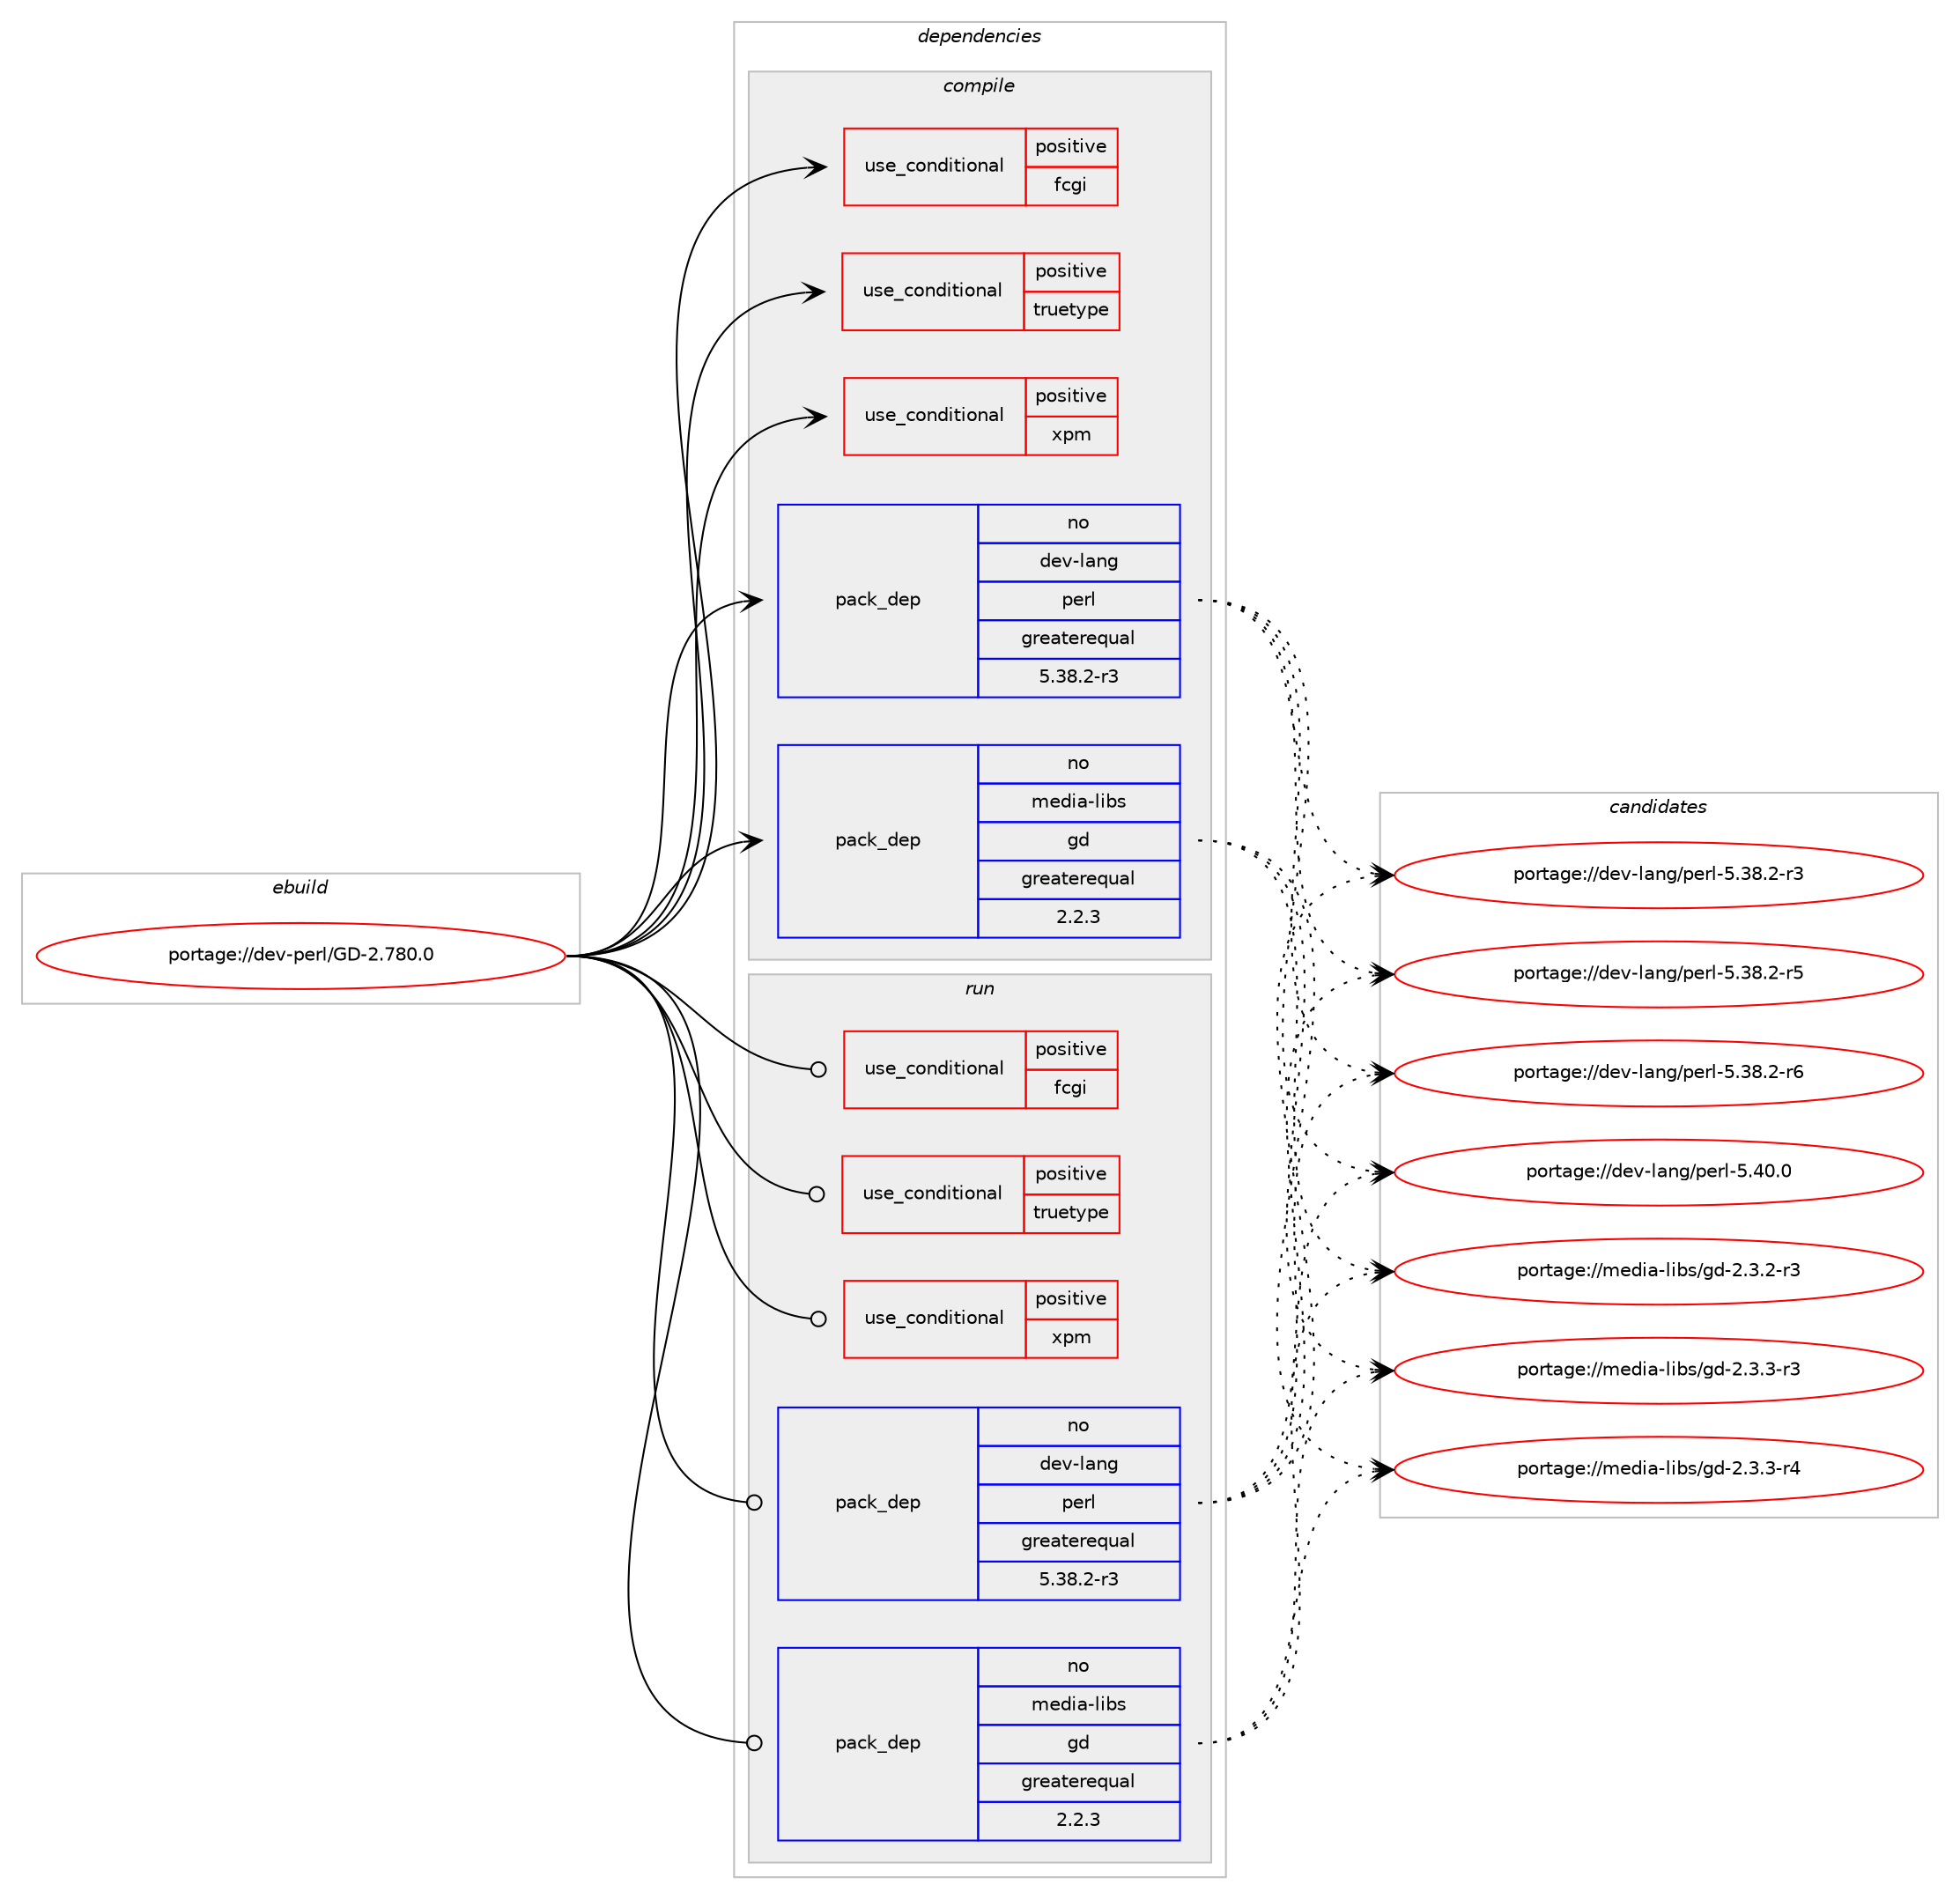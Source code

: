 digraph prolog {

# *************
# Graph options
# *************

newrank=true;
concentrate=true;
compound=true;
graph [rankdir=LR,fontname=Helvetica,fontsize=10,ranksep=1.5];#, ranksep=2.5, nodesep=0.2];
edge  [arrowhead=vee];
node  [fontname=Helvetica,fontsize=10];

# **********
# The ebuild
# **********

subgraph cluster_leftcol {
color=gray;
rank=same;
label=<<i>ebuild</i>>;
id [label="portage://dev-perl/GD-2.780.0", color=red, width=4, href="../dev-perl/GD-2.780.0.svg"];
}

# ****************
# The dependencies
# ****************

subgraph cluster_midcol {
color=gray;
label=<<i>dependencies</i>>;
subgraph cluster_compile {
fillcolor="#eeeeee";
style=filled;
label=<<i>compile</i>>;
subgraph cond28971 {
dependency65451 [label=<<TABLE BORDER="0" CELLBORDER="1" CELLSPACING="0" CELLPADDING="4"><TR><TD ROWSPAN="3" CELLPADDING="10">use_conditional</TD></TR><TR><TD>positive</TD></TR><TR><TD>fcgi</TD></TR></TABLE>>, shape=none, color=red];
# *** BEGIN UNKNOWN DEPENDENCY TYPE (TODO) ***
# dependency65451 -> package_dependency(portage://dev-perl/GD-2.780.0,install,no,dev-libs,fcgi,none,[,,],[],[])
# *** END UNKNOWN DEPENDENCY TYPE (TODO) ***

}
id:e -> dependency65451:w [weight=20,style="solid",arrowhead="vee"];
subgraph cond28972 {
dependency65452 [label=<<TABLE BORDER="0" CELLBORDER="1" CELLSPACING="0" CELLPADDING="4"><TR><TD ROWSPAN="3" CELLPADDING="10">use_conditional</TD></TR><TR><TD>positive</TD></TR><TR><TD>truetype</TD></TR></TABLE>>, shape=none, color=red];
# *** BEGIN UNKNOWN DEPENDENCY TYPE (TODO) ***
# dependency65452 -> package_dependency(portage://dev-perl/GD-2.780.0,install,no,media-libs,gd,none,[,,],[],[use(enable(truetype),none)])
# *** END UNKNOWN DEPENDENCY TYPE (TODO) ***

# *** BEGIN UNKNOWN DEPENDENCY TYPE (TODO) ***
# dependency65452 -> package_dependency(portage://dev-perl/GD-2.780.0,install,no,media-libs,freetype,none,[,,],[slot(2)],[])
# *** END UNKNOWN DEPENDENCY TYPE (TODO) ***

}
id:e -> dependency65452:w [weight=20,style="solid",arrowhead="vee"];
subgraph cond28973 {
dependency65453 [label=<<TABLE BORDER="0" CELLBORDER="1" CELLSPACING="0" CELLPADDING="4"><TR><TD ROWSPAN="3" CELLPADDING="10">use_conditional</TD></TR><TR><TD>positive</TD></TR><TR><TD>xpm</TD></TR></TABLE>>, shape=none, color=red];
# *** BEGIN UNKNOWN DEPENDENCY TYPE (TODO) ***
# dependency65453 -> package_dependency(portage://dev-perl/GD-2.780.0,install,no,media-libs,gd,none,[,,],[],[use(enable(xpm),none)])
# *** END UNKNOWN DEPENDENCY TYPE (TODO) ***

# *** BEGIN UNKNOWN DEPENDENCY TYPE (TODO) ***
# dependency65453 -> package_dependency(portage://dev-perl/GD-2.780.0,install,no,x11-libs,libXpm,none,[,,],[],[])
# *** END UNKNOWN DEPENDENCY TYPE (TODO) ***

}
id:e -> dependency65453:w [weight=20,style="solid",arrowhead="vee"];
subgraph pack35309 {
dependency65454 [label=<<TABLE BORDER="0" CELLBORDER="1" CELLSPACING="0" CELLPADDING="4" WIDTH="220"><TR><TD ROWSPAN="6" CELLPADDING="30">pack_dep</TD></TR><TR><TD WIDTH="110">no</TD></TR><TR><TD>dev-lang</TD></TR><TR><TD>perl</TD></TR><TR><TD>greaterequal</TD></TR><TR><TD>5.38.2-r3</TD></TR></TABLE>>, shape=none, color=blue];
}
id:e -> dependency65454:w [weight=20,style="solid",arrowhead="vee"];
subgraph pack35310 {
dependency65455 [label=<<TABLE BORDER="0" CELLBORDER="1" CELLSPACING="0" CELLPADDING="4" WIDTH="220"><TR><TD ROWSPAN="6" CELLPADDING="30">pack_dep</TD></TR><TR><TD WIDTH="110">no</TD></TR><TR><TD>media-libs</TD></TR><TR><TD>gd</TD></TR><TR><TD>greaterequal</TD></TR><TR><TD>2.2.3</TD></TR></TABLE>>, shape=none, color=blue];
}
id:e -> dependency65455:w [weight=20,style="solid",arrowhead="vee"];
# *** BEGIN UNKNOWN DEPENDENCY TYPE (TODO) ***
# id -> package_dependency(portage://dev-perl/GD-2.780.0,install,no,media-libs,giflib,none,[,,],[],[])
# *** END UNKNOWN DEPENDENCY TYPE (TODO) ***

# *** BEGIN UNKNOWN DEPENDENCY TYPE (TODO) ***
# id -> package_dependency(portage://dev-perl/GD-2.780.0,install,no,media-libs,libjpeg-turbo,none,[,,],[],[])
# *** END UNKNOWN DEPENDENCY TYPE (TODO) ***

# *** BEGIN UNKNOWN DEPENDENCY TYPE (TODO) ***
# id -> package_dependency(portage://dev-perl/GD-2.780.0,install,no,media-libs,libpng,none,[,,],[],[])
# *** END UNKNOWN DEPENDENCY TYPE (TODO) ***

# *** BEGIN UNKNOWN DEPENDENCY TYPE (TODO) ***
# id -> package_dependency(portage://dev-perl/GD-2.780.0,install,no,sys-libs,zlib,none,[,,],[],[])
# *** END UNKNOWN DEPENDENCY TYPE (TODO) ***

}
subgraph cluster_compileandrun {
fillcolor="#eeeeee";
style=filled;
label=<<i>compile and run</i>>;
}
subgraph cluster_run {
fillcolor="#eeeeee";
style=filled;
label=<<i>run</i>>;
subgraph cond28974 {
dependency65456 [label=<<TABLE BORDER="0" CELLBORDER="1" CELLSPACING="0" CELLPADDING="4"><TR><TD ROWSPAN="3" CELLPADDING="10">use_conditional</TD></TR><TR><TD>positive</TD></TR><TR><TD>fcgi</TD></TR></TABLE>>, shape=none, color=red];
# *** BEGIN UNKNOWN DEPENDENCY TYPE (TODO) ***
# dependency65456 -> package_dependency(portage://dev-perl/GD-2.780.0,run,no,dev-libs,fcgi,none,[,,],[],[])
# *** END UNKNOWN DEPENDENCY TYPE (TODO) ***

}
id:e -> dependency65456:w [weight=20,style="solid",arrowhead="odot"];
subgraph cond28975 {
dependency65457 [label=<<TABLE BORDER="0" CELLBORDER="1" CELLSPACING="0" CELLPADDING="4"><TR><TD ROWSPAN="3" CELLPADDING="10">use_conditional</TD></TR><TR><TD>positive</TD></TR><TR><TD>truetype</TD></TR></TABLE>>, shape=none, color=red];
# *** BEGIN UNKNOWN DEPENDENCY TYPE (TODO) ***
# dependency65457 -> package_dependency(portage://dev-perl/GD-2.780.0,run,no,media-libs,gd,none,[,,],[],[use(enable(truetype),none)])
# *** END UNKNOWN DEPENDENCY TYPE (TODO) ***

# *** BEGIN UNKNOWN DEPENDENCY TYPE (TODO) ***
# dependency65457 -> package_dependency(portage://dev-perl/GD-2.780.0,run,no,media-libs,freetype,none,[,,],[slot(2)],[])
# *** END UNKNOWN DEPENDENCY TYPE (TODO) ***

}
id:e -> dependency65457:w [weight=20,style="solid",arrowhead="odot"];
subgraph cond28976 {
dependency65458 [label=<<TABLE BORDER="0" CELLBORDER="1" CELLSPACING="0" CELLPADDING="4"><TR><TD ROWSPAN="3" CELLPADDING="10">use_conditional</TD></TR><TR><TD>positive</TD></TR><TR><TD>xpm</TD></TR></TABLE>>, shape=none, color=red];
# *** BEGIN UNKNOWN DEPENDENCY TYPE (TODO) ***
# dependency65458 -> package_dependency(portage://dev-perl/GD-2.780.0,run,no,media-libs,gd,none,[,,],[],[use(enable(xpm),none)])
# *** END UNKNOWN DEPENDENCY TYPE (TODO) ***

# *** BEGIN UNKNOWN DEPENDENCY TYPE (TODO) ***
# dependency65458 -> package_dependency(portage://dev-perl/GD-2.780.0,run,no,x11-libs,libXpm,none,[,,],[],[])
# *** END UNKNOWN DEPENDENCY TYPE (TODO) ***

}
id:e -> dependency65458:w [weight=20,style="solid",arrowhead="odot"];
subgraph pack35311 {
dependency65459 [label=<<TABLE BORDER="0" CELLBORDER="1" CELLSPACING="0" CELLPADDING="4" WIDTH="220"><TR><TD ROWSPAN="6" CELLPADDING="30">pack_dep</TD></TR><TR><TD WIDTH="110">no</TD></TR><TR><TD>dev-lang</TD></TR><TR><TD>perl</TD></TR><TR><TD>greaterequal</TD></TR><TR><TD>5.38.2-r3</TD></TR></TABLE>>, shape=none, color=blue];
}
id:e -> dependency65459:w [weight=20,style="solid",arrowhead="odot"];
# *** BEGIN UNKNOWN DEPENDENCY TYPE (TODO) ***
# id -> package_dependency(portage://dev-perl/GD-2.780.0,run,no,dev-lang,perl,none,[,,],any_same_slot,[])
# *** END UNKNOWN DEPENDENCY TYPE (TODO) ***

subgraph pack35312 {
dependency65460 [label=<<TABLE BORDER="0" CELLBORDER="1" CELLSPACING="0" CELLPADDING="4" WIDTH="220"><TR><TD ROWSPAN="6" CELLPADDING="30">pack_dep</TD></TR><TR><TD WIDTH="110">no</TD></TR><TR><TD>media-libs</TD></TR><TR><TD>gd</TD></TR><TR><TD>greaterequal</TD></TR><TR><TD>2.2.3</TD></TR></TABLE>>, shape=none, color=blue];
}
id:e -> dependency65460:w [weight=20,style="solid",arrowhead="odot"];
# *** BEGIN UNKNOWN DEPENDENCY TYPE (TODO) ***
# id -> package_dependency(portage://dev-perl/GD-2.780.0,run,no,media-libs,giflib,none,[,,],[],[])
# *** END UNKNOWN DEPENDENCY TYPE (TODO) ***

# *** BEGIN UNKNOWN DEPENDENCY TYPE (TODO) ***
# id -> package_dependency(portage://dev-perl/GD-2.780.0,run,no,media-libs,libjpeg-turbo,none,[,,],[],[])
# *** END UNKNOWN DEPENDENCY TYPE (TODO) ***

# *** BEGIN UNKNOWN DEPENDENCY TYPE (TODO) ***
# id -> package_dependency(portage://dev-perl/GD-2.780.0,run,no,media-libs,libpng,none,[,,],[],[])
# *** END UNKNOWN DEPENDENCY TYPE (TODO) ***

# *** BEGIN UNKNOWN DEPENDENCY TYPE (TODO) ***
# id -> package_dependency(portage://dev-perl/GD-2.780.0,run,no,sys-libs,zlib,none,[,,],[],[])
# *** END UNKNOWN DEPENDENCY TYPE (TODO) ***

}
}

# **************
# The candidates
# **************

subgraph cluster_choices {
rank=same;
color=gray;
label=<<i>candidates</i>>;

subgraph choice35309 {
color=black;
nodesep=1;
choice100101118451089711010347112101114108455346515646504511451 [label="portage://dev-lang/perl-5.38.2-r3", color=red, width=4,href="../dev-lang/perl-5.38.2-r3.svg"];
choice100101118451089711010347112101114108455346515646504511453 [label="portage://dev-lang/perl-5.38.2-r5", color=red, width=4,href="../dev-lang/perl-5.38.2-r5.svg"];
choice100101118451089711010347112101114108455346515646504511454 [label="portage://dev-lang/perl-5.38.2-r6", color=red, width=4,href="../dev-lang/perl-5.38.2-r6.svg"];
choice10010111845108971101034711210111410845534652484648 [label="portage://dev-lang/perl-5.40.0", color=red, width=4,href="../dev-lang/perl-5.40.0.svg"];
dependency65454:e -> choice100101118451089711010347112101114108455346515646504511451:w [style=dotted,weight="100"];
dependency65454:e -> choice100101118451089711010347112101114108455346515646504511453:w [style=dotted,weight="100"];
dependency65454:e -> choice100101118451089711010347112101114108455346515646504511454:w [style=dotted,weight="100"];
dependency65454:e -> choice10010111845108971101034711210111410845534652484648:w [style=dotted,weight="100"];
}
subgraph choice35310 {
color=black;
nodesep=1;
choice109101100105974510810598115471031004550465146504511451 [label="portage://media-libs/gd-2.3.2-r3", color=red, width=4,href="../media-libs/gd-2.3.2-r3.svg"];
choice109101100105974510810598115471031004550465146514511451 [label="portage://media-libs/gd-2.3.3-r3", color=red, width=4,href="../media-libs/gd-2.3.3-r3.svg"];
choice109101100105974510810598115471031004550465146514511452 [label="portage://media-libs/gd-2.3.3-r4", color=red, width=4,href="../media-libs/gd-2.3.3-r4.svg"];
dependency65455:e -> choice109101100105974510810598115471031004550465146504511451:w [style=dotted,weight="100"];
dependency65455:e -> choice109101100105974510810598115471031004550465146514511451:w [style=dotted,weight="100"];
dependency65455:e -> choice109101100105974510810598115471031004550465146514511452:w [style=dotted,weight="100"];
}
subgraph choice35311 {
color=black;
nodesep=1;
choice100101118451089711010347112101114108455346515646504511451 [label="portage://dev-lang/perl-5.38.2-r3", color=red, width=4,href="../dev-lang/perl-5.38.2-r3.svg"];
choice100101118451089711010347112101114108455346515646504511453 [label="portage://dev-lang/perl-5.38.2-r5", color=red, width=4,href="../dev-lang/perl-5.38.2-r5.svg"];
choice100101118451089711010347112101114108455346515646504511454 [label="portage://dev-lang/perl-5.38.2-r6", color=red, width=4,href="../dev-lang/perl-5.38.2-r6.svg"];
choice10010111845108971101034711210111410845534652484648 [label="portage://dev-lang/perl-5.40.0", color=red, width=4,href="../dev-lang/perl-5.40.0.svg"];
dependency65459:e -> choice100101118451089711010347112101114108455346515646504511451:w [style=dotted,weight="100"];
dependency65459:e -> choice100101118451089711010347112101114108455346515646504511453:w [style=dotted,weight="100"];
dependency65459:e -> choice100101118451089711010347112101114108455346515646504511454:w [style=dotted,weight="100"];
dependency65459:e -> choice10010111845108971101034711210111410845534652484648:w [style=dotted,weight="100"];
}
subgraph choice35312 {
color=black;
nodesep=1;
choice109101100105974510810598115471031004550465146504511451 [label="portage://media-libs/gd-2.3.2-r3", color=red, width=4,href="../media-libs/gd-2.3.2-r3.svg"];
choice109101100105974510810598115471031004550465146514511451 [label="portage://media-libs/gd-2.3.3-r3", color=red, width=4,href="../media-libs/gd-2.3.3-r3.svg"];
choice109101100105974510810598115471031004550465146514511452 [label="portage://media-libs/gd-2.3.3-r4", color=red, width=4,href="../media-libs/gd-2.3.3-r4.svg"];
dependency65460:e -> choice109101100105974510810598115471031004550465146504511451:w [style=dotted,weight="100"];
dependency65460:e -> choice109101100105974510810598115471031004550465146514511451:w [style=dotted,weight="100"];
dependency65460:e -> choice109101100105974510810598115471031004550465146514511452:w [style=dotted,weight="100"];
}
}

}
